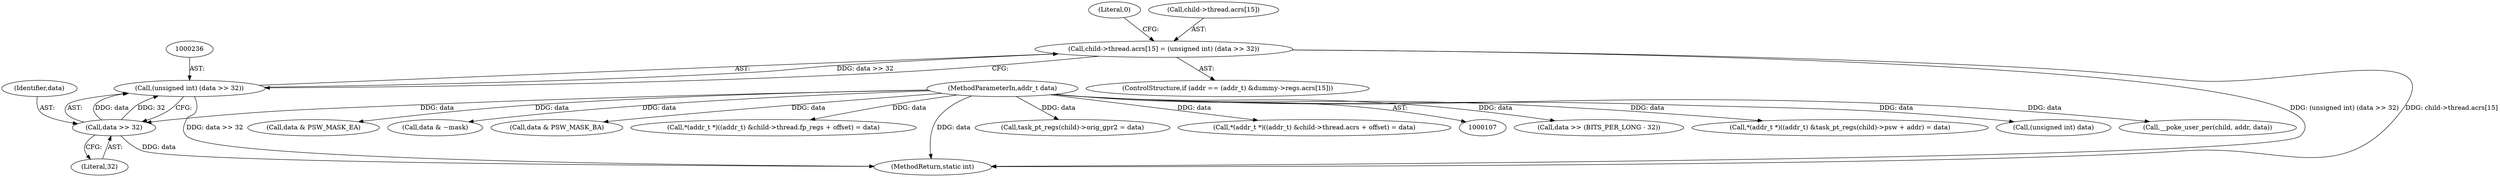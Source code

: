 digraph "0_linux_dab6cf55f81a6e16b8147aed9a843e1691dcd318@API" {
"1000227" [label="(Call,child->thread.acrs[15] = (unsigned int) (data >> 32))"];
"1000235" [label="(Call,(unsigned int) (data >> 32))"];
"1000237" [label="(Call,data >> 32)"];
"1000110" [label="(MethodParameterIn,addr_t data)"];
"1000326" [label="(Call,data >> (BITS_PER_LONG - 32))"];
"1000175" [label="(Call,*(addr_t *)((addr_t) &task_pt_regs(child)->psw + addr) = data)"];
"1000321" [label="(Call,(unsigned int) data)"];
"1000386" [label="(Call,__poke_user_per(child, addr, data))"];
"1000165" [label="(Call,data & PSW_MASK_EA)"];
"1000110" [label="(MethodParameterIn,addr_t data)"];
"1000156" [label="(Call,data & ~mask)"];
"1000214" [label="(ControlStructure,if (addr == (addr_t) &dummy->regs.acrs[15]))"];
"1000169" [label="(Call,data & PSW_MASK_BA)"];
"1000346" [label="(Call,*(addr_t *)((addr_t) &child->thread.fp_regs + offset) = data)"];
"1000391" [label="(Literal,0)"];
"1000237" [label="(Call,data >> 32)"];
"1000235" [label="(Call,(unsigned int) (data >> 32))"];
"1000228" [label="(Call,child->thread.acrs[15])"];
"1000269" [label="(Call,task_pt_regs(child)->orig_gpr2 = data)"];
"1000241" [label="(Call,*(addr_t *)((addr_t) &child->thread.acrs + offset) = data)"];
"1000238" [label="(Identifier,data)"];
"1000239" [label="(Literal,32)"];
"1000392" [label="(MethodReturn,static int)"];
"1000227" [label="(Call,child->thread.acrs[15] = (unsigned int) (data >> 32))"];
"1000227" -> "1000214"  [label="AST: "];
"1000227" -> "1000235"  [label="CFG: "];
"1000228" -> "1000227"  [label="AST: "];
"1000235" -> "1000227"  [label="AST: "];
"1000391" -> "1000227"  [label="CFG: "];
"1000227" -> "1000392"  [label="DDG: (unsigned int) (data >> 32)"];
"1000227" -> "1000392"  [label="DDG: child->thread.acrs[15]"];
"1000235" -> "1000227"  [label="DDG: data >> 32"];
"1000235" -> "1000237"  [label="CFG: "];
"1000236" -> "1000235"  [label="AST: "];
"1000237" -> "1000235"  [label="AST: "];
"1000235" -> "1000392"  [label="DDG: data >> 32"];
"1000237" -> "1000235"  [label="DDG: data"];
"1000237" -> "1000235"  [label="DDG: 32"];
"1000237" -> "1000239"  [label="CFG: "];
"1000238" -> "1000237"  [label="AST: "];
"1000239" -> "1000237"  [label="AST: "];
"1000237" -> "1000392"  [label="DDG: data"];
"1000110" -> "1000237"  [label="DDG: data"];
"1000110" -> "1000107"  [label="AST: "];
"1000110" -> "1000392"  [label="DDG: data"];
"1000110" -> "1000156"  [label="DDG: data"];
"1000110" -> "1000165"  [label="DDG: data"];
"1000110" -> "1000169"  [label="DDG: data"];
"1000110" -> "1000175"  [label="DDG: data"];
"1000110" -> "1000241"  [label="DDG: data"];
"1000110" -> "1000269"  [label="DDG: data"];
"1000110" -> "1000321"  [label="DDG: data"];
"1000110" -> "1000326"  [label="DDG: data"];
"1000110" -> "1000346"  [label="DDG: data"];
"1000110" -> "1000386"  [label="DDG: data"];
}
